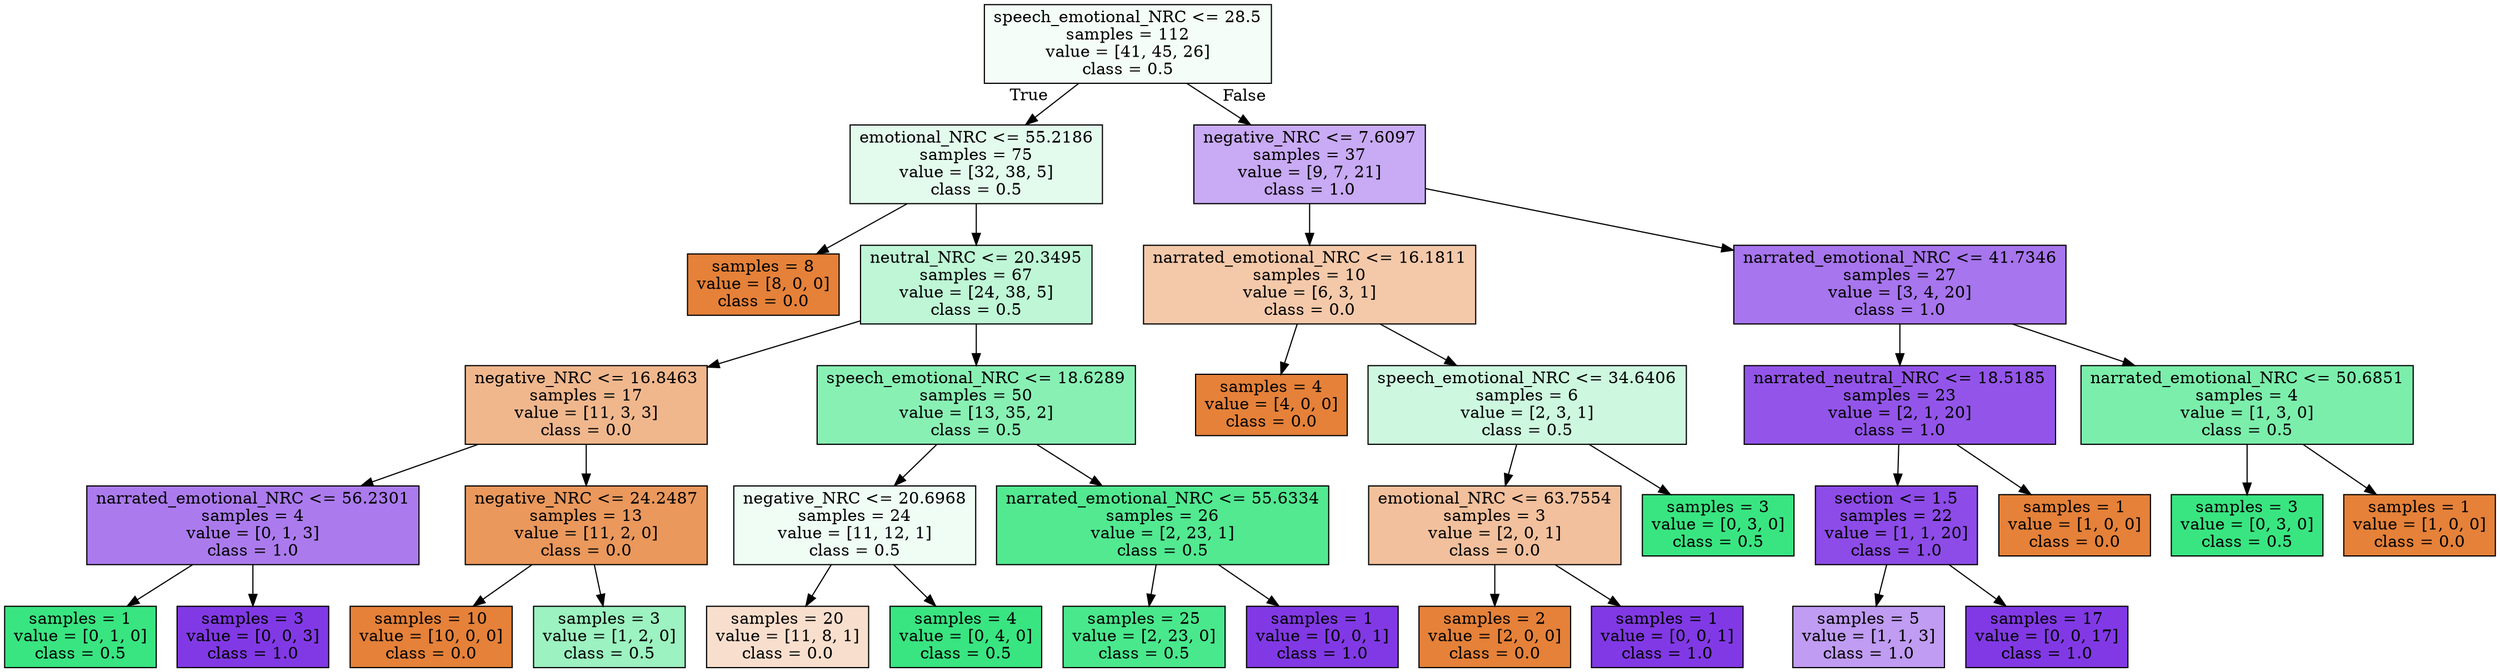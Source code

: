 digraph Tree {
node [shape=box, style="filled", color="black"] ;
0 [label="speech_emotional_NRC <= 28.5\nsamples = 112\nvalue = [41, 45, 26]\nclass = 0.5", fillcolor="#39e5810e"] ;
1 [label="emotional_NRC <= 55.2186\nsamples = 75\nvalue = [32, 38, 5]\nclass = 0.5", fillcolor="#39e58124"] ;
0 -> 1 [labeldistance=2.5, labelangle=45, headlabel="True"] ;
2 [label="samples = 8\nvalue = [8, 0, 0]\nclass = 0.0", fillcolor="#e58139ff"] ;
1 -> 2 ;
3 [label="neutral_NRC <= 20.3495\nsamples = 67\nvalue = [24, 38, 5]\nclass = 0.5", fillcolor="#39e58153"] ;
1 -> 3 ;
4 [label="negative_NRC <= 16.8463\nsamples = 17\nvalue = [11, 3, 3]\nclass = 0.0", fillcolor="#e5813992"] ;
3 -> 4 ;
5 [label="narrated_emotional_NRC <= 56.2301\nsamples = 4\nvalue = [0, 1, 3]\nclass = 1.0", fillcolor="#8139e5aa"] ;
4 -> 5 ;
6 [label="samples = 1\nvalue = [0, 1, 0]\nclass = 0.5", fillcolor="#39e581ff"] ;
5 -> 6 ;
7 [label="samples = 3\nvalue = [0, 0, 3]\nclass = 1.0", fillcolor="#8139e5ff"] ;
5 -> 7 ;
8 [label="negative_NRC <= 24.2487\nsamples = 13\nvalue = [11, 2, 0]\nclass = 0.0", fillcolor="#e58139d1"] ;
4 -> 8 ;
9 [label="samples = 10\nvalue = [10, 0, 0]\nclass = 0.0", fillcolor="#e58139ff"] ;
8 -> 9 ;
10 [label="samples = 3\nvalue = [1, 2, 0]\nclass = 0.5", fillcolor="#39e5817f"] ;
8 -> 10 ;
11 [label="speech_emotional_NRC <= 18.6289\nsamples = 50\nvalue = [13, 35, 2]\nclass = 0.5", fillcolor="#39e58198"] ;
3 -> 11 ;
12 [label="negative_NRC <= 20.6968\nsamples = 24\nvalue = [11, 12, 1]\nclass = 0.5", fillcolor="#39e58114"] ;
11 -> 12 ;
13 [label="samples = 20\nvalue = [11, 8, 1]\nclass = 0.0", fillcolor="#e5813940"] ;
12 -> 13 ;
14 [label="samples = 4\nvalue = [0, 4, 0]\nclass = 0.5", fillcolor="#39e581ff"] ;
12 -> 14 ;
15 [label="narrated_emotional_NRC <= 55.6334\nsamples = 26\nvalue = [2, 23, 1]\nclass = 0.5", fillcolor="#39e581df"] ;
11 -> 15 ;
16 [label="samples = 25\nvalue = [2, 23, 0]\nclass = 0.5", fillcolor="#39e581e9"] ;
15 -> 16 ;
17 [label="samples = 1\nvalue = [0, 0, 1]\nclass = 1.0", fillcolor="#8139e5ff"] ;
15 -> 17 ;
18 [label="negative_NRC <= 7.6097\nsamples = 37\nvalue = [9, 7, 21]\nclass = 1.0", fillcolor="#8139e56d"] ;
0 -> 18 [labeldistance=2.5, labelangle=-45, headlabel="False"] ;
19 [label="narrated_emotional_NRC <= 16.1811\nsamples = 10\nvalue = [6, 3, 1]\nclass = 0.0", fillcolor="#e581396d"] ;
18 -> 19 ;
20 [label="samples = 4\nvalue = [4, 0, 0]\nclass = 0.0", fillcolor="#e58139ff"] ;
19 -> 20 ;
21 [label="speech_emotional_NRC <= 34.6406\nsamples = 6\nvalue = [2, 3, 1]\nclass = 0.5", fillcolor="#39e58140"] ;
19 -> 21 ;
22 [label="emotional_NRC <= 63.7554\nsamples = 3\nvalue = [2, 0, 1]\nclass = 0.0", fillcolor="#e581397f"] ;
21 -> 22 ;
23 [label="samples = 2\nvalue = [2, 0, 0]\nclass = 0.0", fillcolor="#e58139ff"] ;
22 -> 23 ;
24 [label="samples = 1\nvalue = [0, 0, 1]\nclass = 1.0", fillcolor="#8139e5ff"] ;
22 -> 24 ;
25 [label="samples = 3\nvalue = [0, 3, 0]\nclass = 0.5", fillcolor="#39e581ff"] ;
21 -> 25 ;
26 [label="narrated_emotional_NRC <= 41.7346\nsamples = 27\nvalue = [3, 4, 20]\nclass = 1.0", fillcolor="#8139e5b1"] ;
18 -> 26 ;
27 [label="narrated_neutral_NRC <= 18.5185\nsamples = 23\nvalue = [2, 1, 20]\nclass = 1.0", fillcolor="#8139e5db"] ;
26 -> 27 ;
28 [label="section <= 1.5\nsamples = 22\nvalue = [1, 1, 20]\nclass = 1.0", fillcolor="#8139e5e7"] ;
27 -> 28 ;
29 [label="samples = 5\nvalue = [1, 1, 3]\nclass = 1.0", fillcolor="#8139e57f"] ;
28 -> 29 ;
30 [label="samples = 17\nvalue = [0, 0, 17]\nclass = 1.0", fillcolor="#8139e5ff"] ;
28 -> 30 ;
31 [label="samples = 1\nvalue = [1, 0, 0]\nclass = 0.0", fillcolor="#e58139ff"] ;
27 -> 31 ;
32 [label="narrated_emotional_NRC <= 50.6851\nsamples = 4\nvalue = [1, 3, 0]\nclass = 0.5", fillcolor="#39e581aa"] ;
26 -> 32 ;
33 [label="samples = 3\nvalue = [0, 3, 0]\nclass = 0.5", fillcolor="#39e581ff"] ;
32 -> 33 ;
34 [label="samples = 1\nvalue = [1, 0, 0]\nclass = 0.0", fillcolor="#e58139ff"] ;
32 -> 34 ;
}